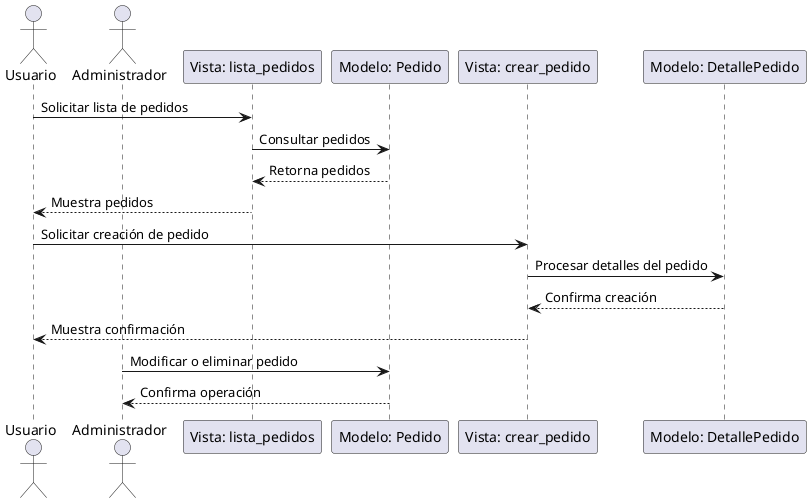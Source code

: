 @startuml
actor Usuario
actor Administrador as Admin
participant "Vista: lista_pedidos" as ListaPedidos
participant "Modelo: Pedido" as ModeloPedido
participant "Vista: crear_pedido" as CrearPedido
participant "Modelo: DetallePedido" as ModeloDetalle

Usuario -> ListaPedidos : Solicitar lista de pedidos
ListaPedidos -> ModeloPedido : Consultar pedidos
ModeloPedido --> ListaPedidos : Retorna pedidos
ListaPedidos --> Usuario : Muestra pedidos

Usuario -> CrearPedido : Solicitar creación de pedido
CrearPedido -> ModeloDetalle : Procesar detalles del pedido
ModeloDetalle --> CrearPedido : Confirma creación
CrearPedido --> Usuario : Muestra confirmación

Admin -> ModeloPedido : Modificar o eliminar pedido
ModeloPedido --> Admin : Confirma operación
@enduml
